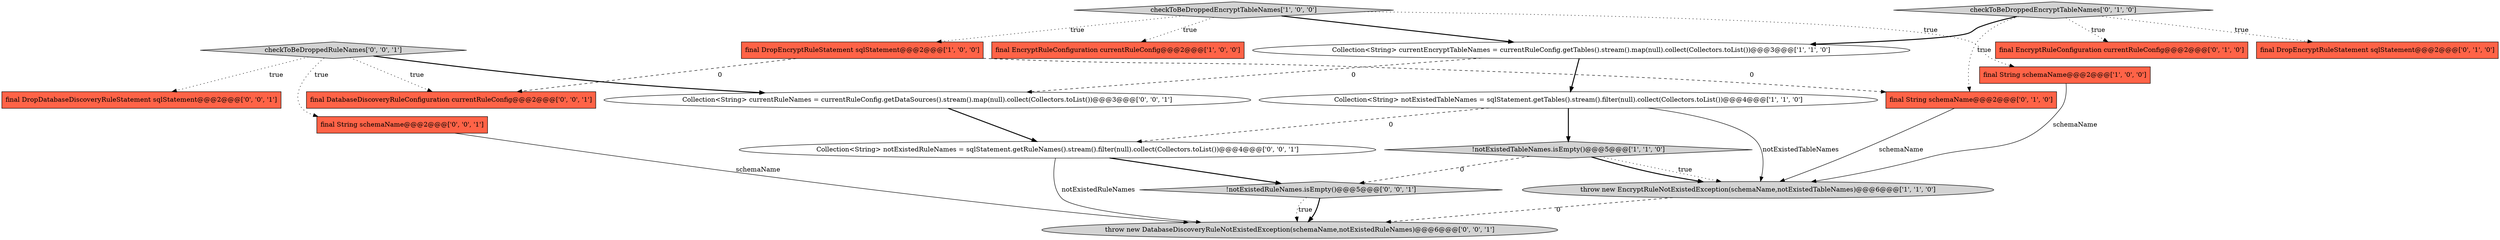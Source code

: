 digraph {
16 [style = filled, label = "final String schemaName@@@2@@@['0', '0', '1']", fillcolor = tomato, shape = box image = "AAA0AAABBB3BBB"];
17 [style = filled, label = "!notExistedRuleNames.isEmpty()@@@5@@@['0', '0', '1']", fillcolor = lightgray, shape = diamond image = "AAA0AAABBB3BBB"];
12 [style = filled, label = "throw new DatabaseDiscoveryRuleNotExistedException(schemaName,notExistedRuleNames)@@@6@@@['0', '0', '1']", fillcolor = lightgray, shape = ellipse image = "AAA0AAABBB3BBB"];
14 [style = filled, label = "checkToBeDroppedRuleNames['0', '0', '1']", fillcolor = lightgray, shape = diamond image = "AAA0AAABBB3BBB"];
3 [style = filled, label = "checkToBeDroppedEncryptTableNames['1', '0', '0']", fillcolor = lightgray, shape = diamond image = "AAA0AAABBB1BBB"];
8 [style = filled, label = "final EncryptRuleConfiguration currentRuleConfig@@@2@@@['0', '1', '0']", fillcolor = tomato, shape = box image = "AAA0AAABBB2BBB"];
1 [style = filled, label = "Collection<String> currentEncryptTableNames = currentRuleConfig.getTables().stream().map(null).collect(Collectors.toList())@@@3@@@['1', '1', '0']", fillcolor = white, shape = ellipse image = "AAA0AAABBB1BBB"];
7 [style = filled, label = "Collection<String> notExistedTableNames = sqlStatement.getTables().stream().filter(null).collect(Collectors.toList())@@@4@@@['1', '1', '0']", fillcolor = white, shape = ellipse image = "AAA0AAABBB1BBB"];
11 [style = filled, label = "final String schemaName@@@2@@@['0', '1', '0']", fillcolor = tomato, shape = box image = "AAA1AAABBB2BBB"];
6 [style = filled, label = "!notExistedTableNames.isEmpty()@@@5@@@['1', '1', '0']", fillcolor = lightgray, shape = diamond image = "AAA0AAABBB1BBB"];
5 [style = filled, label = "final DropEncryptRuleStatement sqlStatement@@@2@@@['1', '0', '0']", fillcolor = tomato, shape = box image = "AAA1AAABBB1BBB"];
13 [style = filled, label = "Collection<String> currentRuleNames = currentRuleConfig.getDataSources().stream().map(null).collect(Collectors.toList())@@@3@@@['0', '0', '1']", fillcolor = white, shape = ellipse image = "AAA0AAABBB3BBB"];
18 [style = filled, label = "final DropDatabaseDiscoveryRuleStatement sqlStatement@@@2@@@['0', '0', '1']", fillcolor = tomato, shape = box image = "AAA0AAABBB3BBB"];
15 [style = filled, label = "Collection<String> notExistedRuleNames = sqlStatement.getRuleNames().stream().filter(null).collect(Collectors.toList())@@@4@@@['0', '0', '1']", fillcolor = white, shape = ellipse image = "AAA0AAABBB3BBB"];
19 [style = filled, label = "final DatabaseDiscoveryRuleConfiguration currentRuleConfig@@@2@@@['0', '0', '1']", fillcolor = tomato, shape = box image = "AAA0AAABBB3BBB"];
4 [style = filled, label = "final EncryptRuleConfiguration currentRuleConfig@@@2@@@['1', '0', '0']", fillcolor = tomato, shape = box image = "AAA0AAABBB1BBB"];
0 [style = filled, label = "throw new EncryptRuleNotExistedException(schemaName,notExistedTableNames)@@@6@@@['1', '1', '0']", fillcolor = lightgray, shape = ellipse image = "AAA0AAABBB1BBB"];
10 [style = filled, label = "checkToBeDroppedEncryptTableNames['0', '1', '0']", fillcolor = lightgray, shape = diamond image = "AAA0AAABBB2BBB"];
9 [style = filled, label = "final DropEncryptRuleStatement sqlStatement@@@2@@@['0', '1', '0']", fillcolor = tomato, shape = box image = "AAA0AAABBB2BBB"];
2 [style = filled, label = "final String schemaName@@@2@@@['1', '0', '0']", fillcolor = tomato, shape = box image = "AAA0AAABBB1BBB"];
10->8 [style = dotted, label="true"];
14->19 [style = dotted, label="true"];
3->1 [style = bold, label=""];
15->12 [style = solid, label="notExistedRuleNames"];
3->4 [style = dotted, label="true"];
6->17 [style = dashed, label="0"];
6->0 [style = bold, label=""];
0->12 [style = dashed, label="0"];
11->0 [style = solid, label="schemaName"];
10->9 [style = dotted, label="true"];
1->7 [style = bold, label=""];
1->13 [style = dashed, label="0"];
14->16 [style = dotted, label="true"];
15->17 [style = bold, label=""];
17->12 [style = bold, label=""];
3->5 [style = dotted, label="true"];
17->12 [style = dotted, label="true"];
5->11 [style = dashed, label="0"];
10->11 [style = dotted, label="true"];
7->0 [style = solid, label="notExistedTableNames"];
7->6 [style = bold, label=""];
7->15 [style = dashed, label="0"];
2->0 [style = solid, label="schemaName"];
13->15 [style = bold, label=""];
6->0 [style = dotted, label="true"];
14->13 [style = bold, label=""];
16->12 [style = solid, label="schemaName"];
10->1 [style = bold, label=""];
5->19 [style = dashed, label="0"];
14->18 [style = dotted, label="true"];
3->2 [style = dotted, label="true"];
}
